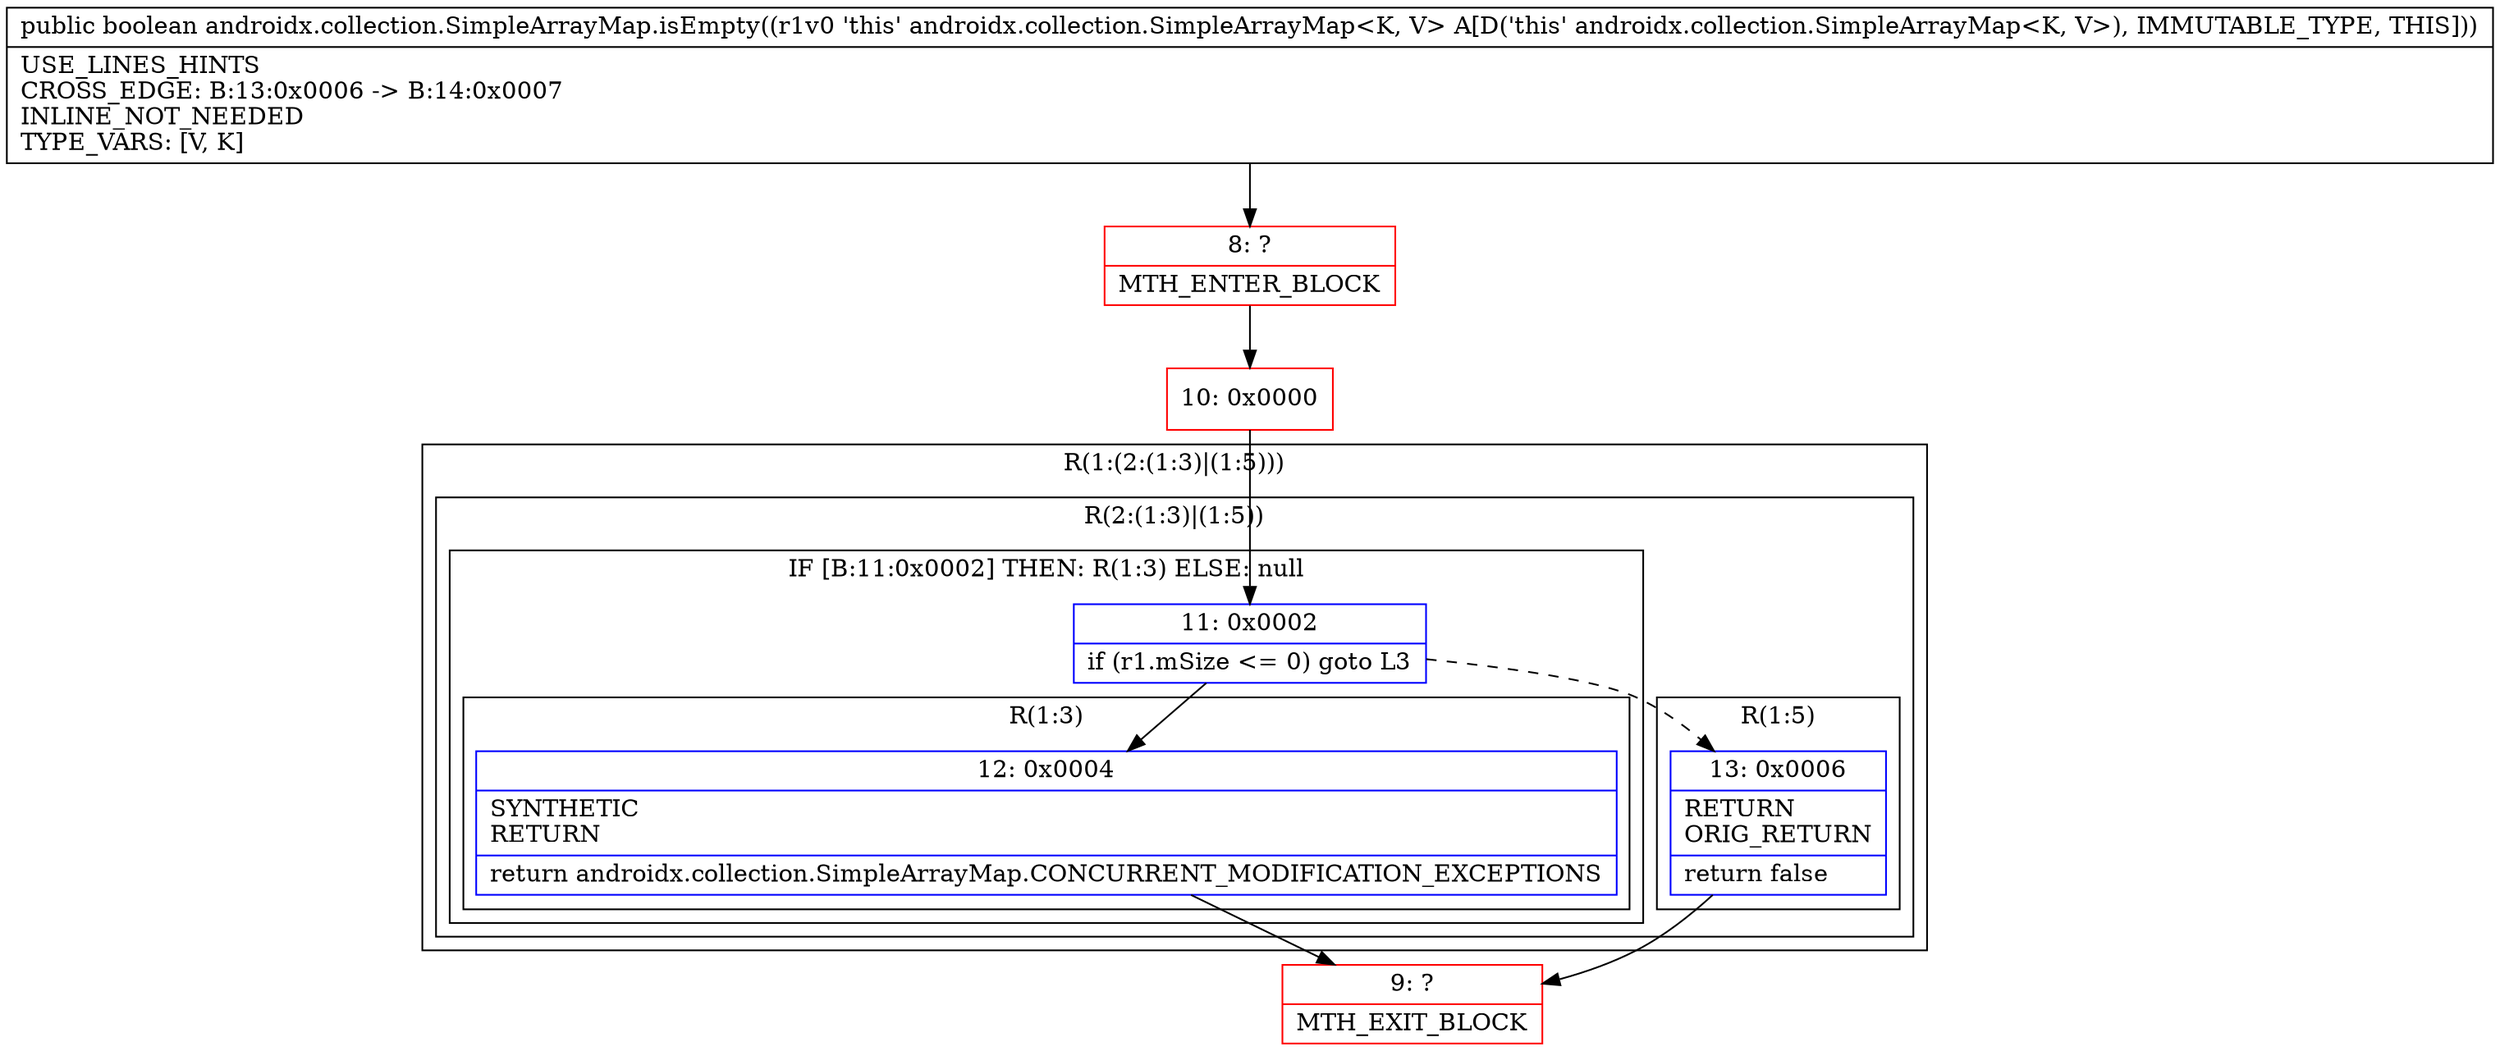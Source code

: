 digraph "CFG forandroidx.collection.SimpleArrayMap.isEmpty()Z" {
subgraph cluster_Region_932006735 {
label = "R(1:(2:(1:3)|(1:5)))";
node [shape=record,color=blue];
subgraph cluster_Region_1410986372 {
label = "R(2:(1:3)|(1:5))";
node [shape=record,color=blue];
subgraph cluster_IfRegion_334008337 {
label = "IF [B:11:0x0002] THEN: R(1:3) ELSE: null";
node [shape=record,color=blue];
Node_11 [shape=record,label="{11\:\ 0x0002|if (r1.mSize \<= 0) goto L3\l}"];
subgraph cluster_Region_1125006619 {
label = "R(1:3)";
node [shape=record,color=blue];
Node_12 [shape=record,label="{12\:\ 0x0004|SYNTHETIC\lRETURN\l|return androidx.collection.SimpleArrayMap.CONCURRENT_MODIFICATION_EXCEPTIONS\l}"];
}
}
subgraph cluster_Region_512020742 {
label = "R(1:5)";
node [shape=record,color=blue];
Node_13 [shape=record,label="{13\:\ 0x0006|RETURN\lORIG_RETURN\l|return false\l}"];
}
}
}
Node_8 [shape=record,color=red,label="{8\:\ ?|MTH_ENTER_BLOCK\l}"];
Node_10 [shape=record,color=red,label="{10\:\ 0x0000}"];
Node_9 [shape=record,color=red,label="{9\:\ ?|MTH_EXIT_BLOCK\l}"];
MethodNode[shape=record,label="{public boolean androidx.collection.SimpleArrayMap.isEmpty((r1v0 'this' androidx.collection.SimpleArrayMap\<K, V\> A[D('this' androidx.collection.SimpleArrayMap\<K, V\>), IMMUTABLE_TYPE, THIS]))  | USE_LINES_HINTS\lCROSS_EDGE: B:13:0x0006 \-\> B:14:0x0007\lINLINE_NOT_NEEDED\lTYPE_VARS: [V, K]\l}"];
MethodNode -> Node_8;Node_11 -> Node_12;
Node_11 -> Node_13[style=dashed];
Node_12 -> Node_9;
Node_13 -> Node_9;
Node_8 -> Node_10;
Node_10 -> Node_11;
}

